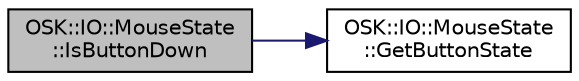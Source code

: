 digraph "OSK::IO::MouseState::IsButtonDown"
{
 // LATEX_PDF_SIZE
  edge [fontname="Helvetica",fontsize="10",labelfontname="Helvetica",labelfontsize="10"];
  node [fontname="Helvetica",fontsize="10",shape=record];
  rankdir="LR";
  Node1 [label="OSK::IO::MouseState\l::IsButtonDown",height=0.2,width=0.4,color="black", fillcolor="grey75", style="filled", fontcolor="black",tooltip="Obtiene si un botón está siendo pulsado."];
  Node1 -> Node2 [color="midnightblue",fontsize="10",style="solid",fontname="Helvetica"];
  Node2 [label="OSK::IO::MouseState\l::GetButtonState",height=0.2,width=0.4,color="black", fillcolor="white", style="filled",URL="$class_o_s_k_1_1_i_o_1_1_mouse_state.html#ab81f3eeb6c2c5db16d67dc17012dae40",tooltip="Obtiene el estado de un botón."];
}
